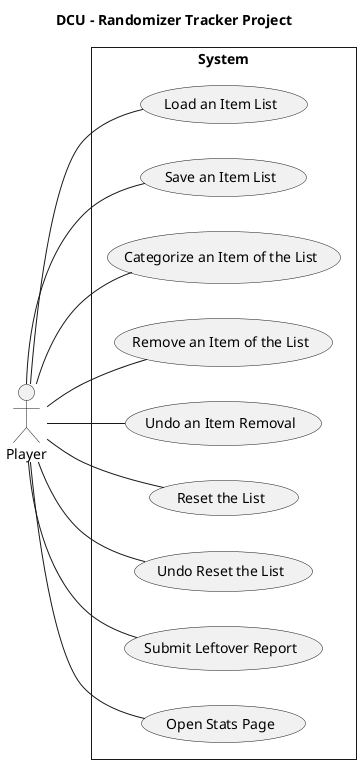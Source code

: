 @startuml
left to right direction
skinparam style strictuml
skinparam packageStyle rect
skinparam backgroundcolor transparent
skinparam defaultfontname Verdana

title DCU - Randomizer Tracker Project

actor Player as P

rectangle "System" {
  (Load an Item List) as LL
  (Save an Item List) as SL
  (Categorize an Item of the List) as CI
  (Remove an Item of the List) as RI
  (Undo an Item Removal) as UIR
  (Reset the List) as RL
  (Undo Reset the List) as UR
  (Submit Leftover Report) as SR
  (Open Stats Page) as OS
  
  P -- LL
  P -- SL
  P -- CI
  P -- RI
  P -- UIR
  P -- RL
  P -- UR
  P -- OS
  P -- SR
}
@enduml